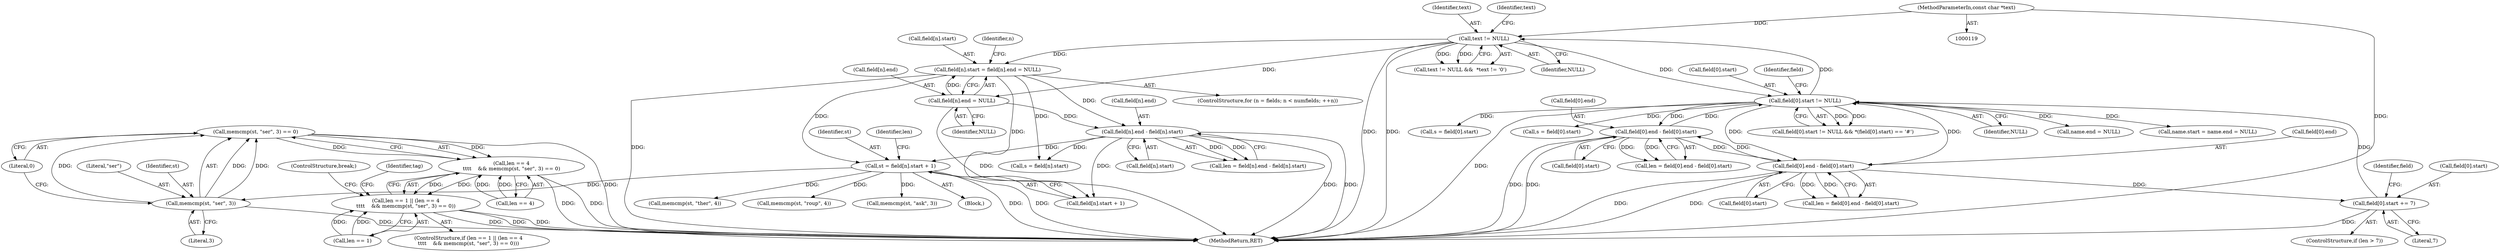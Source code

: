 digraph "0_libarchive_15bf44fd2c1ad0e3fd87048b3fcc90c4dcff1175@API" {
"1000452" [label="(Call,memcmp(st, \"ser\", 3) == 0)"];
"1000453" [label="(Call,memcmp(st, \"ser\", 3))"];
"1000407" [label="(Call,st = field[n].start + 1)"];
"1000228" [label="(Call,field[n].start = field[n].end = NULL)"];
"1000234" [label="(Call,field[n].end = NULL)"];
"1000171" [label="(Call,text != NULL)"];
"1000121" [label="(MethodParameterIn,const char *text)"];
"1000243" [label="(Call,field[0].start != NULL)"];
"1000693" [label="(Call,field[0].end - field[0].start)"];
"1000296" [label="(Call,field[0].end - field[0].start)"];
"1000337" [label="(Call,field[0].start += 7)"];
"1000418" [label="(Call,field[n].end - field[n].start)"];
"1000448" [label="(Call,len == 4\n\t\t\t\t    && memcmp(st, \"ser\", 3) == 0)"];
"1000444" [label="(Call,len == 1 || (len == 4\n\t\t\t\t    && memcmp(st, \"ser\", 3) == 0))"];
"1000493" [label="(Call,memcmp(st, \"ther\", 4))"];
"1000235" [label="(Call,field[n].end)"];
"1000249" [label="(Identifier,NULL)"];
"1000302" [label="(Call,field[0].start)"];
"1000343" [label="(Literal,7)"];
"1000445" [label="(Call,len == 1)"];
"1000244" [label="(Call,field[0].start)"];
"1000459" [label="(Identifier,tag)"];
"1000473" [label="(Call,memcmp(st, \"roup\", 4))"];
"1000693" [label="(Call,field[0].end - field[0].start)"];
"1000121" [label="(MethodParameterIn,const char *text)"];
"1000419" [label="(Call,field[n].end)"];
"1000171" [label="(Call,text != NULL)"];
"1000338" [label="(Call,field[0].start)"];
"1000170" [label="(Call,text != NULL &&  *text != '\0')"];
"1000452" [label="(Call,memcmp(st, \"ser\", 3) == 0)"];
"1000219" [label="(ControlStructure,for (n = fields; n < numfields; ++n))"];
"1000418" [label="(Call,field[n].end - field[n].start)"];
"1000277" [label="(Call,name.end = NULL)"];
"1000456" [label="(Literal,3)"];
"1000694" [label="(Call,field[0].end)"];
"1000455" [label="(Literal,\"ser\")"];
"1000333" [label="(ControlStructure,if (len > 7))"];
"1000355" [label="(Identifier,field)"];
"1000454" [label="(Identifier,st)"];
"1000453" [label="(Call,memcmp(st, \"ser\", 3))"];
"1000417" [label="(Identifier,len)"];
"1000448" [label="(Call,len == 4\n\t\t\t\t    && memcmp(st, \"ser\", 3) == 0)"];
"1000337" [label="(Call,field[0].start += 7)"];
"1000273" [label="(Call,name.start = name.end = NULL)"];
"1000243" [label="(Call,field[0].start != NULL)"];
"1000240" [label="(Identifier,NULL)"];
"1000513" [label="(Call,memcmp(st, \"ask\", 3))"];
"1000172" [label="(Identifier,text)"];
"1000254" [label="(Identifier,field)"];
"1000457" [label="(Literal,0)"];
"1000242" [label="(Call,field[0].start != NULL && *(field[0].start) == '#')"];
"1000699" [label="(Call,field[0].start)"];
"1000409" [label="(Call,field[n].start + 1)"];
"1000294" [label="(Call,len = field[0].end - field[0].start)"];
"1000297" [label="(Call,field[0].end)"];
"1000443" [label="(ControlStructure,if (len == 1 || (len == 4\n\t\t\t\t    && memcmp(st, \"ser\", 3) == 0)))"];
"1000461" [label="(ControlStructure,break;)"];
"1000691" [label="(Call,len = field[0].end - field[0].start)"];
"1000424" [label="(Call,field[n].start)"];
"1000173" [label="(Identifier,NULL)"];
"1000234" [label="(Call,field[n].end = NULL)"];
"1000229" [label="(Call,field[n].start)"];
"1000286" [label="(Block,)"];
"1000444" [label="(Call,len == 1 || (len == 4\n\t\t\t\t    && memcmp(st, \"ser\", 3) == 0))"];
"1000408" [label="(Identifier,st)"];
"1000228" [label="(Call,field[n].start = field[n].end = NULL)"];
"1000296" [label="(Call,field[0].end - field[0].start)"];
"1000416" [label="(Call,len = field[n].end - field[n].start)"];
"1000227" [label="(Identifier,n)"];
"1000176" [label="(Identifier,text)"];
"1000407" [label="(Call,st = field[n].start + 1)"];
"1000287" [label="(Call,s = field[0].start)"];
"1001007" [label="(MethodReturn,RET)"];
"1000400" [label="(Call,s = field[n].start)"];
"1000449" [label="(Call,len == 4)"];
"1000684" [label="(Call,s = field[0].start)"];
"1000452" -> "1000448"  [label="AST: "];
"1000452" -> "1000457"  [label="CFG: "];
"1000453" -> "1000452"  [label="AST: "];
"1000457" -> "1000452"  [label="AST: "];
"1000448" -> "1000452"  [label="CFG: "];
"1000452" -> "1001007"  [label="DDG: "];
"1000452" -> "1000448"  [label="DDG: "];
"1000452" -> "1000448"  [label="DDG: "];
"1000453" -> "1000452"  [label="DDG: "];
"1000453" -> "1000452"  [label="DDG: "];
"1000453" -> "1000452"  [label="DDG: "];
"1000453" -> "1000456"  [label="CFG: "];
"1000454" -> "1000453"  [label="AST: "];
"1000455" -> "1000453"  [label="AST: "];
"1000456" -> "1000453"  [label="AST: "];
"1000457" -> "1000453"  [label="CFG: "];
"1000453" -> "1001007"  [label="DDG: "];
"1000407" -> "1000453"  [label="DDG: "];
"1000407" -> "1000286"  [label="AST: "];
"1000407" -> "1000409"  [label="CFG: "];
"1000408" -> "1000407"  [label="AST: "];
"1000409" -> "1000407"  [label="AST: "];
"1000417" -> "1000407"  [label="CFG: "];
"1000407" -> "1001007"  [label="DDG: "];
"1000407" -> "1001007"  [label="DDG: "];
"1000228" -> "1000407"  [label="DDG: "];
"1000418" -> "1000407"  [label="DDG: "];
"1000407" -> "1000473"  [label="DDG: "];
"1000407" -> "1000493"  [label="DDG: "];
"1000407" -> "1000513"  [label="DDG: "];
"1000228" -> "1000219"  [label="AST: "];
"1000228" -> "1000234"  [label="CFG: "];
"1000229" -> "1000228"  [label="AST: "];
"1000234" -> "1000228"  [label="AST: "];
"1000227" -> "1000228"  [label="CFG: "];
"1000228" -> "1001007"  [label="DDG: "];
"1000234" -> "1000228"  [label="DDG: "];
"1000171" -> "1000228"  [label="DDG: "];
"1000228" -> "1000400"  [label="DDG: "];
"1000228" -> "1000409"  [label="DDG: "];
"1000228" -> "1000418"  [label="DDG: "];
"1000234" -> "1000240"  [label="CFG: "];
"1000235" -> "1000234"  [label="AST: "];
"1000240" -> "1000234"  [label="AST: "];
"1000234" -> "1001007"  [label="DDG: "];
"1000171" -> "1000234"  [label="DDG: "];
"1000234" -> "1000418"  [label="DDG: "];
"1000171" -> "1000170"  [label="AST: "];
"1000171" -> "1000173"  [label="CFG: "];
"1000172" -> "1000171"  [label="AST: "];
"1000173" -> "1000171"  [label="AST: "];
"1000176" -> "1000171"  [label="CFG: "];
"1000170" -> "1000171"  [label="CFG: "];
"1000171" -> "1001007"  [label="DDG: "];
"1000171" -> "1001007"  [label="DDG: "];
"1000171" -> "1000170"  [label="DDG: "];
"1000171" -> "1000170"  [label="DDG: "];
"1000121" -> "1000171"  [label="DDG: "];
"1000243" -> "1000171"  [label="DDG: "];
"1000171" -> "1000243"  [label="DDG: "];
"1000121" -> "1000119"  [label="AST: "];
"1000121" -> "1001007"  [label="DDG: "];
"1000243" -> "1000242"  [label="AST: "];
"1000243" -> "1000249"  [label="CFG: "];
"1000244" -> "1000243"  [label="AST: "];
"1000249" -> "1000243"  [label="AST: "];
"1000254" -> "1000243"  [label="CFG: "];
"1000242" -> "1000243"  [label="CFG: "];
"1000243" -> "1001007"  [label="DDG: "];
"1000243" -> "1000242"  [label="DDG: "];
"1000243" -> "1000242"  [label="DDG: "];
"1000693" -> "1000243"  [label="DDG: "];
"1000337" -> "1000243"  [label="DDG: "];
"1000296" -> "1000243"  [label="DDG: "];
"1000243" -> "1000273"  [label="DDG: "];
"1000243" -> "1000277"  [label="DDG: "];
"1000243" -> "1000287"  [label="DDG: "];
"1000243" -> "1000296"  [label="DDG: "];
"1000243" -> "1000684"  [label="DDG: "];
"1000243" -> "1000693"  [label="DDG: "];
"1000693" -> "1000691"  [label="AST: "];
"1000693" -> "1000699"  [label="CFG: "];
"1000694" -> "1000693"  [label="AST: "];
"1000699" -> "1000693"  [label="AST: "];
"1000691" -> "1000693"  [label="CFG: "];
"1000693" -> "1001007"  [label="DDG: "];
"1000693" -> "1001007"  [label="DDG: "];
"1000693" -> "1000296"  [label="DDG: "];
"1000693" -> "1000691"  [label="DDG: "];
"1000693" -> "1000691"  [label="DDG: "];
"1000296" -> "1000693"  [label="DDG: "];
"1000296" -> "1000294"  [label="AST: "];
"1000296" -> "1000302"  [label="CFG: "];
"1000297" -> "1000296"  [label="AST: "];
"1000302" -> "1000296"  [label="AST: "];
"1000294" -> "1000296"  [label="CFG: "];
"1000296" -> "1001007"  [label="DDG: "];
"1000296" -> "1001007"  [label="DDG: "];
"1000296" -> "1000294"  [label="DDG: "];
"1000296" -> "1000294"  [label="DDG: "];
"1000296" -> "1000337"  [label="DDG: "];
"1000337" -> "1000333"  [label="AST: "];
"1000337" -> "1000343"  [label="CFG: "];
"1000338" -> "1000337"  [label="AST: "];
"1000343" -> "1000337"  [label="AST: "];
"1000355" -> "1000337"  [label="CFG: "];
"1000337" -> "1001007"  [label="DDG: "];
"1000418" -> "1000416"  [label="AST: "];
"1000418" -> "1000424"  [label="CFG: "];
"1000419" -> "1000418"  [label="AST: "];
"1000424" -> "1000418"  [label="AST: "];
"1000416" -> "1000418"  [label="CFG: "];
"1000418" -> "1001007"  [label="DDG: "];
"1000418" -> "1001007"  [label="DDG: "];
"1000418" -> "1000400"  [label="DDG: "];
"1000418" -> "1000409"  [label="DDG: "];
"1000418" -> "1000416"  [label="DDG: "];
"1000418" -> "1000416"  [label="DDG: "];
"1000448" -> "1000444"  [label="AST: "];
"1000448" -> "1000449"  [label="CFG: "];
"1000449" -> "1000448"  [label="AST: "];
"1000444" -> "1000448"  [label="CFG: "];
"1000448" -> "1001007"  [label="DDG: "];
"1000448" -> "1001007"  [label="DDG: "];
"1000448" -> "1000444"  [label="DDG: "];
"1000448" -> "1000444"  [label="DDG: "];
"1000449" -> "1000448"  [label="DDG: "];
"1000449" -> "1000448"  [label="DDG: "];
"1000444" -> "1000443"  [label="AST: "];
"1000444" -> "1000445"  [label="CFG: "];
"1000445" -> "1000444"  [label="AST: "];
"1000459" -> "1000444"  [label="CFG: "];
"1000461" -> "1000444"  [label="CFG: "];
"1000444" -> "1001007"  [label="DDG: "];
"1000444" -> "1001007"  [label="DDG: "];
"1000444" -> "1001007"  [label="DDG: "];
"1000445" -> "1000444"  [label="DDG: "];
"1000445" -> "1000444"  [label="DDG: "];
}
